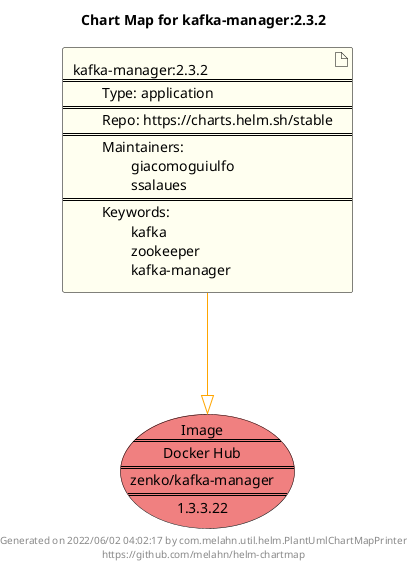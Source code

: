 @startuml
skinparam linetype ortho
skinparam backgroundColor white
skinparam usecaseBorderColor black
skinparam usecaseArrowColor LightSlateGray
skinparam artifactBorderColor black
skinparam artifactArrowColor LightSlateGray

title Chart Map for kafka-manager:2.3.2

'There is one referenced Helm Chart
artifact "kafka-manager:2.3.2\n====\n\tType: application\n====\n\tRepo: https://charts.helm.sh/stable\n====\n\tMaintainers: \n\t\tgiacomoguiulfo\n\t\tssalaues\n====\n\tKeywords: \n\t\tkafka\n\t\tzookeeper\n\t\tkafka-manager" as kafka_manager_2_3_2 #Ivory

'There is one referenced Docker Image
usecase "Image\n====\nDocker Hub\n====\nzenko/kafka-manager\n====\n1.3.3.22" as zenko_kafka_manager_1_3_3_22 #LightCoral

'Chart Dependencies
kafka_manager_2_3_2--[#orange]-|>zenko_kafka_manager_1_3_3_22

center footer Generated on 2022/06/02 04:02:17 by com.melahn.util.helm.PlantUmlChartMapPrinter\nhttps://github.com/melahn/helm-chartmap
@enduml
